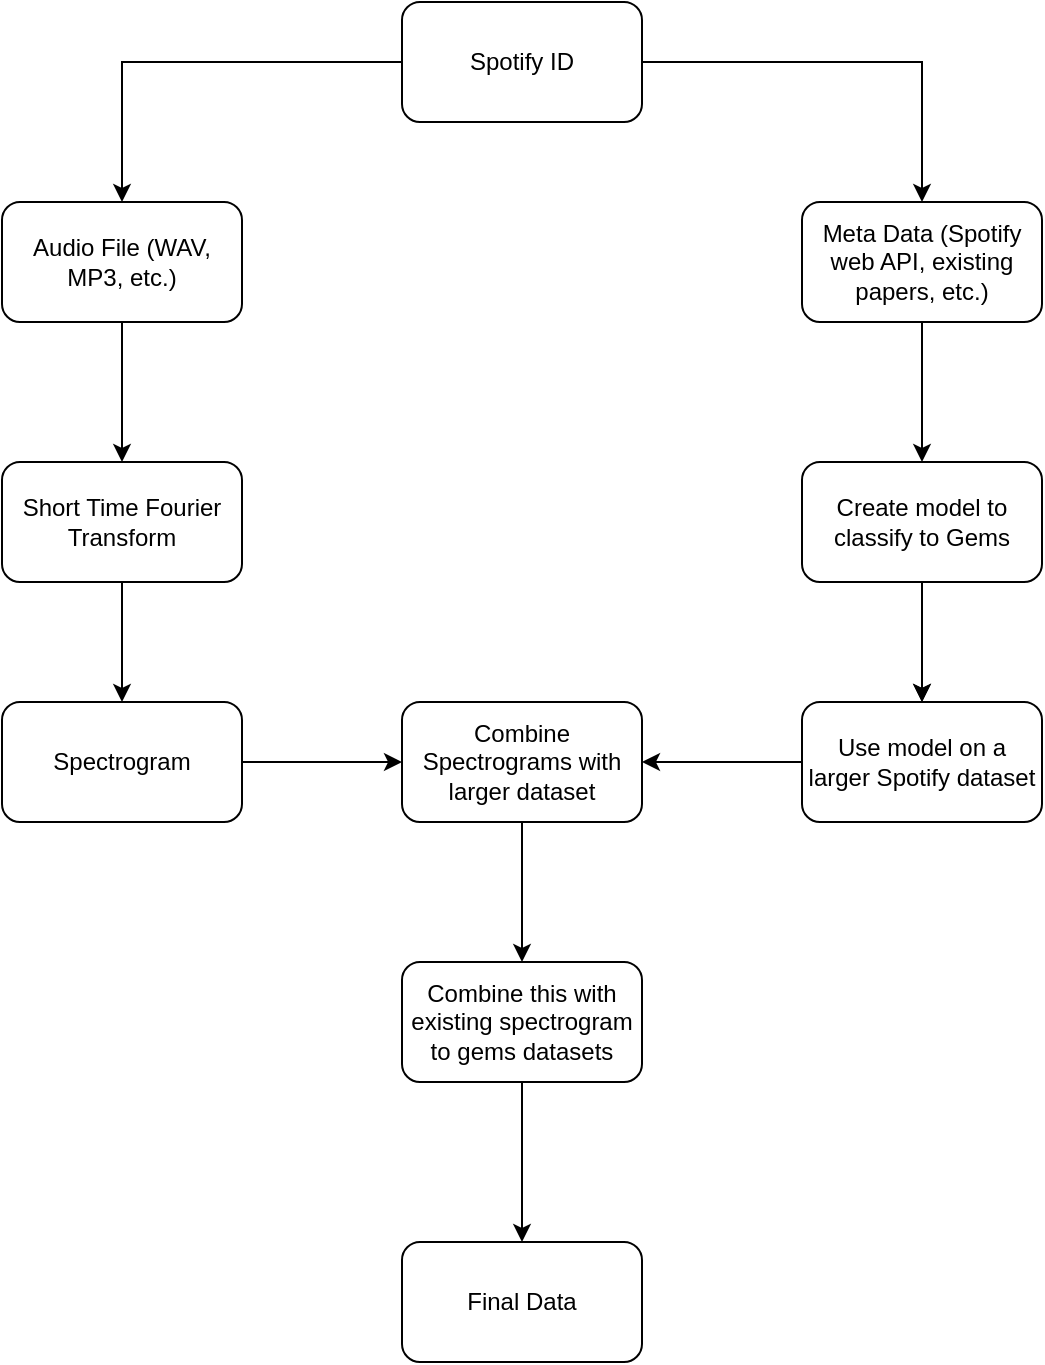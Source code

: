 <mxfile version="26.2.14">
  <diagram name="Page-1" id="6oaQqIfV_51Ieq7arwp_">
    <mxGraphModel dx="1426" dy="863" grid="1" gridSize="10" guides="1" tooltips="1" connect="1" arrows="1" fold="1" page="1" pageScale="1" pageWidth="850" pageHeight="1100" math="0" shadow="0">
      <root>
        <mxCell id="0" />
        <mxCell id="1" parent="0" />
        <mxCell id="gJJ33UvusSRLEiqcl2n6-3" value="" style="edgeStyle=orthogonalEdgeStyle;rounded=0;orthogonalLoop=1;jettySize=auto;html=1;" edge="1" parent="1" source="gJJ33UvusSRLEiqcl2n6-1" target="gJJ33UvusSRLEiqcl2n6-2">
          <mxGeometry relative="1" as="geometry" />
        </mxCell>
        <mxCell id="gJJ33UvusSRLEiqcl2n6-10" value="" style="edgeStyle=orthogonalEdgeStyle;rounded=0;orthogonalLoop=1;jettySize=auto;html=1;" edge="1" parent="1" source="gJJ33UvusSRLEiqcl2n6-1" target="gJJ33UvusSRLEiqcl2n6-9">
          <mxGeometry relative="1" as="geometry" />
        </mxCell>
        <mxCell id="gJJ33UvusSRLEiqcl2n6-1" value="Spotify ID" style="rounded=1;whiteSpace=wrap;html=1;" vertex="1" parent="1">
          <mxGeometry x="360" y="30" width="120" height="60" as="geometry" />
        </mxCell>
        <mxCell id="gJJ33UvusSRLEiqcl2n6-5" value="" style="edgeStyle=orthogonalEdgeStyle;rounded=0;orthogonalLoop=1;jettySize=auto;html=1;" edge="1" parent="1" source="gJJ33UvusSRLEiqcl2n6-2" target="gJJ33UvusSRLEiqcl2n6-4">
          <mxGeometry relative="1" as="geometry" />
        </mxCell>
        <mxCell id="gJJ33UvusSRLEiqcl2n6-2" value="Audio File (WAV, MP3, etc.)" style="rounded=1;whiteSpace=wrap;html=1;" vertex="1" parent="1">
          <mxGeometry x="160" y="130" width="120" height="60" as="geometry" />
        </mxCell>
        <mxCell id="gJJ33UvusSRLEiqcl2n6-7" value="" style="edgeStyle=orthogonalEdgeStyle;rounded=0;orthogonalLoop=1;jettySize=auto;html=1;" edge="1" parent="1" source="gJJ33UvusSRLEiqcl2n6-4" target="gJJ33UvusSRLEiqcl2n6-6">
          <mxGeometry relative="1" as="geometry" />
        </mxCell>
        <mxCell id="gJJ33UvusSRLEiqcl2n6-4" value="Short Time Fourier Transform" style="rounded=1;whiteSpace=wrap;html=1;" vertex="1" parent="1">
          <mxGeometry x="160" y="260" width="120" height="60" as="geometry" />
        </mxCell>
        <mxCell id="gJJ33UvusSRLEiqcl2n6-16" style="edgeStyle=orthogonalEdgeStyle;rounded=0;orthogonalLoop=1;jettySize=auto;html=1;exitX=1;exitY=0.5;exitDx=0;exitDy=0;entryX=0;entryY=0.5;entryDx=0;entryDy=0;" edge="1" parent="1" source="gJJ33UvusSRLEiqcl2n6-6" target="gJJ33UvusSRLEiqcl2n6-13">
          <mxGeometry relative="1" as="geometry" />
        </mxCell>
        <mxCell id="gJJ33UvusSRLEiqcl2n6-6" value="Spectrogram" style="rounded=1;whiteSpace=wrap;html=1;" vertex="1" parent="1">
          <mxGeometry x="160" y="380" width="120" height="60" as="geometry" />
        </mxCell>
        <mxCell id="gJJ33UvusSRLEiqcl2n6-12" value="" style="edgeStyle=orthogonalEdgeStyle;rounded=0;orthogonalLoop=1;jettySize=auto;html=1;" edge="1" parent="1" source="gJJ33UvusSRLEiqcl2n6-9" target="gJJ33UvusSRLEiqcl2n6-11">
          <mxGeometry relative="1" as="geometry" />
        </mxCell>
        <mxCell id="gJJ33UvusSRLEiqcl2n6-9" value="Meta Data (Spotify web API, existing papers, etc.)" style="rounded=1;whiteSpace=wrap;html=1;" vertex="1" parent="1">
          <mxGeometry x="560" y="130" width="120" height="60" as="geometry" />
        </mxCell>
        <mxCell id="gJJ33UvusSRLEiqcl2n6-14" value="" style="edgeStyle=orthogonalEdgeStyle;rounded=0;orthogonalLoop=1;jettySize=auto;html=1;" edge="1" parent="1" source="gJJ33UvusSRLEiqcl2n6-17" target="gJJ33UvusSRLEiqcl2n6-13">
          <mxGeometry relative="1" as="geometry" />
        </mxCell>
        <mxCell id="gJJ33UvusSRLEiqcl2n6-18" value="" style="edgeStyle=orthogonalEdgeStyle;rounded=0;orthogonalLoop=1;jettySize=auto;html=1;" edge="1" parent="1" source="gJJ33UvusSRLEiqcl2n6-11" target="gJJ33UvusSRLEiqcl2n6-17">
          <mxGeometry relative="1" as="geometry" />
        </mxCell>
        <mxCell id="gJJ33UvusSRLEiqcl2n6-11" value="Create model to classify to Gems" style="rounded=1;whiteSpace=wrap;html=1;" vertex="1" parent="1">
          <mxGeometry x="560" y="260" width="120" height="60" as="geometry" />
        </mxCell>
        <mxCell id="gJJ33UvusSRLEiqcl2n6-21" value="" style="edgeStyle=orthogonalEdgeStyle;rounded=0;orthogonalLoop=1;jettySize=auto;html=1;" edge="1" parent="1" source="gJJ33UvusSRLEiqcl2n6-13" target="gJJ33UvusSRLEiqcl2n6-20">
          <mxGeometry relative="1" as="geometry" />
        </mxCell>
        <mxCell id="gJJ33UvusSRLEiqcl2n6-13" value="Combine Spectrograms with larger dataset" style="rounded=1;whiteSpace=wrap;html=1;" vertex="1" parent="1">
          <mxGeometry x="360" y="380" width="120" height="60" as="geometry" />
        </mxCell>
        <mxCell id="gJJ33UvusSRLEiqcl2n6-19" value="" style="edgeStyle=orthogonalEdgeStyle;rounded=0;orthogonalLoop=1;jettySize=auto;html=1;" edge="1" parent="1" source="gJJ33UvusSRLEiqcl2n6-11" target="gJJ33UvusSRLEiqcl2n6-17">
          <mxGeometry relative="1" as="geometry">
            <mxPoint x="380" y="270" as="sourcePoint" />
            <mxPoint x="380" y="490" as="targetPoint" />
          </mxGeometry>
        </mxCell>
        <mxCell id="gJJ33UvusSRLEiqcl2n6-17" value="Use model on a larger Spotify dataset" style="rounded=1;whiteSpace=wrap;html=1;" vertex="1" parent="1">
          <mxGeometry x="560" y="380" width="120" height="60" as="geometry" />
        </mxCell>
        <mxCell id="gJJ33UvusSRLEiqcl2n6-23" value="" style="edgeStyle=orthogonalEdgeStyle;rounded=0;orthogonalLoop=1;jettySize=auto;html=1;" edge="1" parent="1" source="gJJ33UvusSRLEiqcl2n6-20" target="gJJ33UvusSRLEiqcl2n6-22">
          <mxGeometry relative="1" as="geometry" />
        </mxCell>
        <mxCell id="gJJ33UvusSRLEiqcl2n6-20" value="Combine this with existing spectrogram to gems datasets" style="rounded=1;whiteSpace=wrap;html=1;" vertex="1" parent="1">
          <mxGeometry x="360" y="510" width="120" height="60" as="geometry" />
        </mxCell>
        <mxCell id="gJJ33UvusSRLEiqcl2n6-22" value="Final Data" style="rounded=1;whiteSpace=wrap;html=1;" vertex="1" parent="1">
          <mxGeometry x="360" y="650" width="120" height="60" as="geometry" />
        </mxCell>
      </root>
    </mxGraphModel>
  </diagram>
</mxfile>
